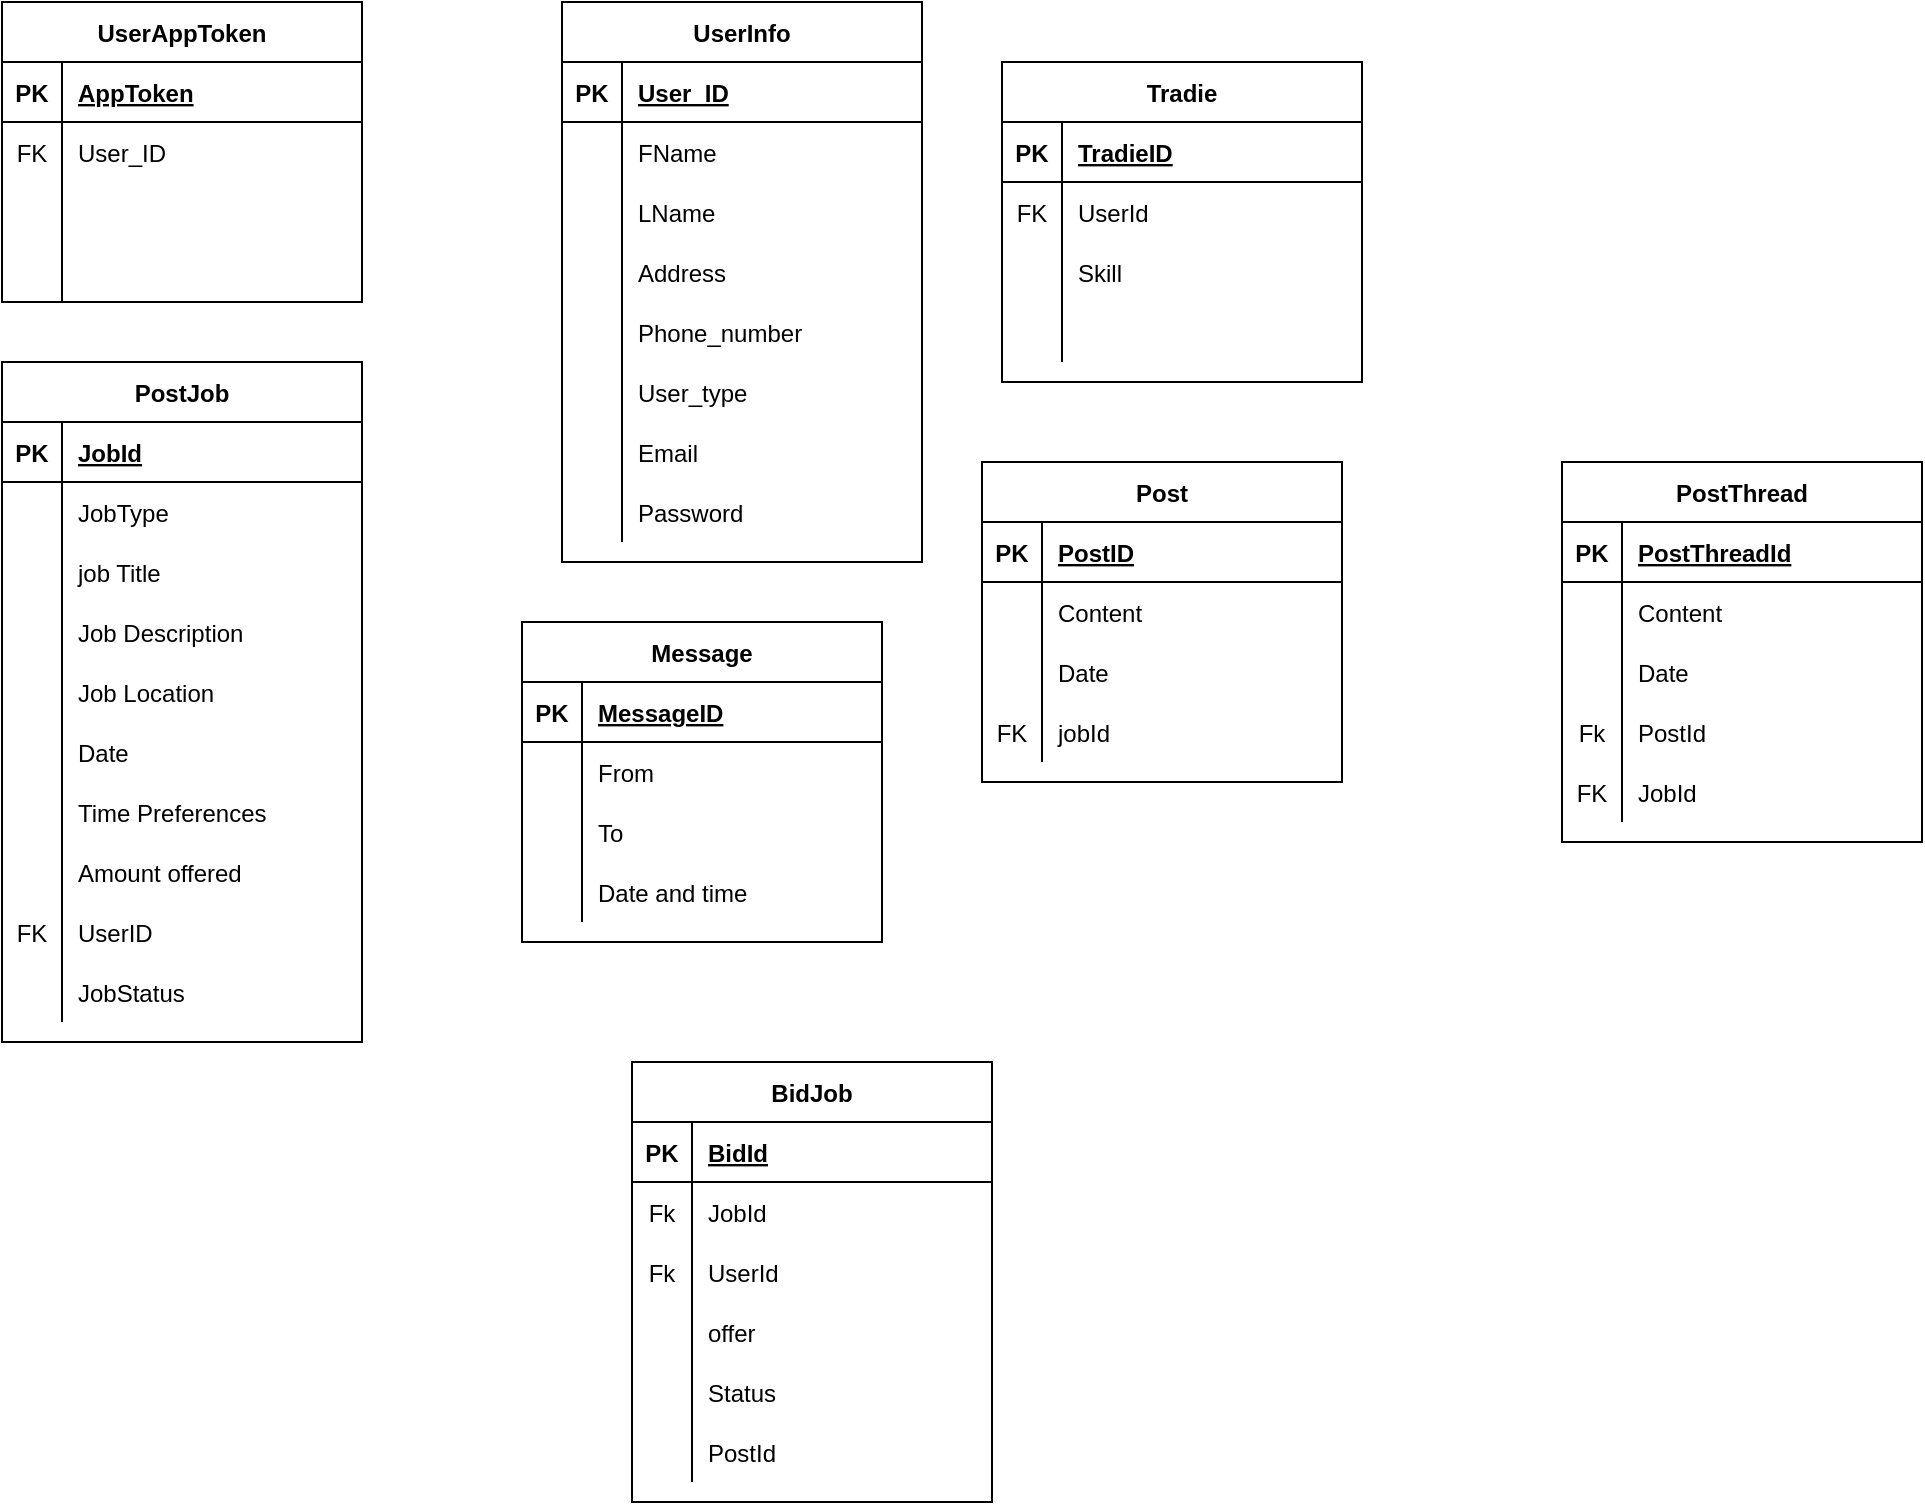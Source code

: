 <mxfile version="13.6.5" type="github">
  <diagram id="_nv6rsg1d00ywhC_lNCa" name="Page-1">
    <mxGraphModel dx="946" dy="565" grid="1" gridSize="10" guides="1" tooltips="1" connect="1" arrows="1" fold="1" page="1" pageScale="1" pageWidth="850" pageHeight="1100" math="0" shadow="0">
      <root>
        <mxCell id="0" />
        <mxCell id="1" parent="0" />
        <mxCell id="Lii5ezeePyXg5_S2HeMb-16" value="UserInfo" style="shape=table;startSize=30;container=1;collapsible=1;childLayout=tableLayout;fixedRows=1;rowLines=0;fontStyle=1;align=center;resizeLast=1;" parent="1" vertex="1">
          <mxGeometry x="300" y="20" width="180" height="280" as="geometry" />
        </mxCell>
        <mxCell id="Lii5ezeePyXg5_S2HeMb-17" value="" style="shape=partialRectangle;collapsible=0;dropTarget=0;pointerEvents=0;fillColor=none;top=0;left=0;bottom=1;right=0;points=[[0,0.5],[1,0.5]];portConstraint=eastwest;" parent="Lii5ezeePyXg5_S2HeMb-16" vertex="1">
          <mxGeometry y="30" width="180" height="30" as="geometry" />
        </mxCell>
        <mxCell id="Lii5ezeePyXg5_S2HeMb-18" value="PK" style="shape=partialRectangle;connectable=0;fillColor=none;top=0;left=0;bottom=0;right=0;fontStyle=1;overflow=hidden;" parent="Lii5ezeePyXg5_S2HeMb-17" vertex="1">
          <mxGeometry width="30" height="30" as="geometry" />
        </mxCell>
        <mxCell id="Lii5ezeePyXg5_S2HeMb-19" value="User_ID" style="shape=partialRectangle;connectable=0;fillColor=none;top=0;left=0;bottom=0;right=0;align=left;spacingLeft=6;fontStyle=5;overflow=hidden;" parent="Lii5ezeePyXg5_S2HeMb-17" vertex="1">
          <mxGeometry x="30" width="150" height="30" as="geometry" />
        </mxCell>
        <mxCell id="Lii5ezeePyXg5_S2HeMb-20" value="" style="shape=partialRectangle;collapsible=0;dropTarget=0;pointerEvents=0;fillColor=none;top=0;left=0;bottom=0;right=0;points=[[0,0.5],[1,0.5]];portConstraint=eastwest;" parent="Lii5ezeePyXg5_S2HeMb-16" vertex="1">
          <mxGeometry y="60" width="180" height="30" as="geometry" />
        </mxCell>
        <mxCell id="Lii5ezeePyXg5_S2HeMb-21" value="" style="shape=partialRectangle;connectable=0;fillColor=none;top=0;left=0;bottom=0;right=0;editable=1;overflow=hidden;" parent="Lii5ezeePyXg5_S2HeMb-20" vertex="1">
          <mxGeometry width="30" height="30" as="geometry" />
        </mxCell>
        <mxCell id="Lii5ezeePyXg5_S2HeMb-22" value="FName" style="shape=partialRectangle;connectable=0;fillColor=none;top=0;left=0;bottom=0;right=0;align=left;spacingLeft=6;overflow=hidden;" parent="Lii5ezeePyXg5_S2HeMb-20" vertex="1">
          <mxGeometry x="30" width="150" height="30" as="geometry" />
        </mxCell>
        <mxCell id="Lii5ezeePyXg5_S2HeMb-23" value="" style="shape=partialRectangle;collapsible=0;dropTarget=0;pointerEvents=0;fillColor=none;top=0;left=0;bottom=0;right=0;points=[[0,0.5],[1,0.5]];portConstraint=eastwest;" parent="Lii5ezeePyXg5_S2HeMb-16" vertex="1">
          <mxGeometry y="90" width="180" height="30" as="geometry" />
        </mxCell>
        <mxCell id="Lii5ezeePyXg5_S2HeMb-24" value="" style="shape=partialRectangle;connectable=0;fillColor=none;top=0;left=0;bottom=0;right=0;editable=1;overflow=hidden;" parent="Lii5ezeePyXg5_S2HeMb-23" vertex="1">
          <mxGeometry width="30" height="30" as="geometry" />
        </mxCell>
        <mxCell id="Lii5ezeePyXg5_S2HeMb-25" value="LName" style="shape=partialRectangle;connectable=0;fillColor=none;top=0;left=0;bottom=0;right=0;align=left;spacingLeft=6;overflow=hidden;" parent="Lii5ezeePyXg5_S2HeMb-23" vertex="1">
          <mxGeometry x="30" width="150" height="30" as="geometry" />
        </mxCell>
        <mxCell id="Lii5ezeePyXg5_S2HeMb-26" value="" style="shape=partialRectangle;collapsible=0;dropTarget=0;pointerEvents=0;fillColor=none;top=0;left=0;bottom=0;right=0;points=[[0,0.5],[1,0.5]];portConstraint=eastwest;" parent="Lii5ezeePyXg5_S2HeMb-16" vertex="1">
          <mxGeometry y="120" width="180" height="30" as="geometry" />
        </mxCell>
        <mxCell id="Lii5ezeePyXg5_S2HeMb-27" value="" style="shape=partialRectangle;connectable=0;fillColor=none;top=0;left=0;bottom=0;right=0;editable=1;overflow=hidden;" parent="Lii5ezeePyXg5_S2HeMb-26" vertex="1">
          <mxGeometry width="30" height="30" as="geometry" />
        </mxCell>
        <mxCell id="Lii5ezeePyXg5_S2HeMb-28" value="Address" style="shape=partialRectangle;connectable=0;fillColor=none;top=0;left=0;bottom=0;right=0;align=left;spacingLeft=6;overflow=hidden;" parent="Lii5ezeePyXg5_S2HeMb-26" vertex="1">
          <mxGeometry x="30" width="150" height="30" as="geometry" />
        </mxCell>
        <mxCell id="Lii5ezeePyXg5_S2HeMb-29" value="" style="shape=partialRectangle;collapsible=0;dropTarget=0;pointerEvents=0;fillColor=none;top=0;left=0;bottom=0;right=0;points=[[0,0.5],[1,0.5]];portConstraint=eastwest;" parent="Lii5ezeePyXg5_S2HeMb-16" vertex="1">
          <mxGeometry y="150" width="180" height="30" as="geometry" />
        </mxCell>
        <mxCell id="Lii5ezeePyXg5_S2HeMb-30" value="" style="shape=partialRectangle;connectable=0;fillColor=none;top=0;left=0;bottom=0;right=0;editable=1;overflow=hidden;" parent="Lii5ezeePyXg5_S2HeMb-29" vertex="1">
          <mxGeometry width="30" height="30" as="geometry" />
        </mxCell>
        <mxCell id="Lii5ezeePyXg5_S2HeMb-31" value="Phone_number" style="shape=partialRectangle;connectable=0;fillColor=none;top=0;left=0;bottom=0;right=0;align=left;spacingLeft=6;overflow=hidden;" parent="Lii5ezeePyXg5_S2HeMb-29" vertex="1">
          <mxGeometry x="30" width="150" height="30" as="geometry" />
        </mxCell>
        <mxCell id="Lii5ezeePyXg5_S2HeMb-32" value="" style="shape=partialRectangle;collapsible=0;dropTarget=0;pointerEvents=0;fillColor=none;top=0;left=0;bottom=0;right=0;points=[[0,0.5],[1,0.5]];portConstraint=eastwest;" parent="Lii5ezeePyXg5_S2HeMb-16" vertex="1">
          <mxGeometry y="180" width="180" height="30" as="geometry" />
        </mxCell>
        <mxCell id="Lii5ezeePyXg5_S2HeMb-33" value="" style="shape=partialRectangle;connectable=0;fillColor=none;top=0;left=0;bottom=0;right=0;editable=1;overflow=hidden;" parent="Lii5ezeePyXg5_S2HeMb-32" vertex="1">
          <mxGeometry width="30" height="30" as="geometry" />
        </mxCell>
        <mxCell id="Lii5ezeePyXg5_S2HeMb-34" value="User_type" style="shape=partialRectangle;connectable=0;fillColor=none;top=0;left=0;bottom=0;right=0;align=left;spacingLeft=6;overflow=hidden;" parent="Lii5ezeePyXg5_S2HeMb-32" vertex="1">
          <mxGeometry x="30" width="150" height="30" as="geometry" />
        </mxCell>
        <mxCell id="Lii5ezeePyXg5_S2HeMb-35" value="" style="shape=partialRectangle;collapsible=0;dropTarget=0;pointerEvents=0;fillColor=none;top=0;left=0;bottom=0;right=0;points=[[0,0.5],[1,0.5]];portConstraint=eastwest;" parent="Lii5ezeePyXg5_S2HeMb-16" vertex="1">
          <mxGeometry y="210" width="180" height="30" as="geometry" />
        </mxCell>
        <mxCell id="Lii5ezeePyXg5_S2HeMb-36" value="" style="shape=partialRectangle;connectable=0;fillColor=none;top=0;left=0;bottom=0;right=0;editable=1;overflow=hidden;" parent="Lii5ezeePyXg5_S2HeMb-35" vertex="1">
          <mxGeometry width="30" height="30" as="geometry" />
        </mxCell>
        <mxCell id="Lii5ezeePyXg5_S2HeMb-37" value="Email" style="shape=partialRectangle;connectable=0;fillColor=none;top=0;left=0;bottom=0;right=0;align=left;spacingLeft=6;overflow=hidden;" parent="Lii5ezeePyXg5_S2HeMb-35" vertex="1">
          <mxGeometry x="30" width="150" height="30" as="geometry" />
        </mxCell>
        <mxCell id="sgDXmyYX1LC0uglDYw24-97" value="" style="shape=partialRectangle;collapsible=0;dropTarget=0;pointerEvents=0;fillColor=none;top=0;left=0;bottom=0;right=0;points=[[0,0.5],[1,0.5]];portConstraint=eastwest;" vertex="1" parent="Lii5ezeePyXg5_S2HeMb-16">
          <mxGeometry y="240" width="180" height="30" as="geometry" />
        </mxCell>
        <mxCell id="sgDXmyYX1LC0uglDYw24-98" value="" style="shape=partialRectangle;connectable=0;fillColor=none;top=0;left=0;bottom=0;right=0;editable=1;overflow=hidden;" vertex="1" parent="sgDXmyYX1LC0uglDYw24-97">
          <mxGeometry width="30" height="30" as="geometry" />
        </mxCell>
        <mxCell id="sgDXmyYX1LC0uglDYw24-99" value="Password" style="shape=partialRectangle;connectable=0;fillColor=none;top=0;left=0;bottom=0;right=0;align=left;spacingLeft=6;overflow=hidden;" vertex="1" parent="sgDXmyYX1LC0uglDYw24-97">
          <mxGeometry x="30" width="150" height="30" as="geometry" />
        </mxCell>
        <mxCell id="sgDXmyYX1LC0uglDYw24-14" value="Message" style="shape=table;startSize=30;container=1;collapsible=1;childLayout=tableLayout;fixedRows=1;rowLines=0;fontStyle=1;align=center;resizeLast=1;" vertex="1" parent="1">
          <mxGeometry x="280" y="330" width="180" height="160" as="geometry" />
        </mxCell>
        <mxCell id="sgDXmyYX1LC0uglDYw24-15" value="" style="shape=partialRectangle;collapsible=0;dropTarget=0;pointerEvents=0;fillColor=none;top=0;left=0;bottom=1;right=0;points=[[0,0.5],[1,0.5]];portConstraint=eastwest;" vertex="1" parent="sgDXmyYX1LC0uglDYw24-14">
          <mxGeometry y="30" width="180" height="30" as="geometry" />
        </mxCell>
        <mxCell id="sgDXmyYX1LC0uglDYw24-16" value="PK" style="shape=partialRectangle;connectable=0;fillColor=none;top=0;left=0;bottom=0;right=0;fontStyle=1;overflow=hidden;" vertex="1" parent="sgDXmyYX1LC0uglDYw24-15">
          <mxGeometry width="30" height="30" as="geometry" />
        </mxCell>
        <mxCell id="sgDXmyYX1LC0uglDYw24-17" value="MessageID" style="shape=partialRectangle;connectable=0;fillColor=none;top=0;left=0;bottom=0;right=0;align=left;spacingLeft=6;fontStyle=5;overflow=hidden;" vertex="1" parent="sgDXmyYX1LC0uglDYw24-15">
          <mxGeometry x="30" width="150" height="30" as="geometry" />
        </mxCell>
        <mxCell id="sgDXmyYX1LC0uglDYw24-18" value="" style="shape=partialRectangle;collapsible=0;dropTarget=0;pointerEvents=0;fillColor=none;top=0;left=0;bottom=0;right=0;points=[[0,0.5],[1,0.5]];portConstraint=eastwest;" vertex="1" parent="sgDXmyYX1LC0uglDYw24-14">
          <mxGeometry y="60" width="180" height="30" as="geometry" />
        </mxCell>
        <mxCell id="sgDXmyYX1LC0uglDYw24-19" value="" style="shape=partialRectangle;connectable=0;fillColor=none;top=0;left=0;bottom=0;right=0;editable=1;overflow=hidden;" vertex="1" parent="sgDXmyYX1LC0uglDYw24-18">
          <mxGeometry width="30" height="30" as="geometry" />
        </mxCell>
        <mxCell id="sgDXmyYX1LC0uglDYw24-20" value="From" style="shape=partialRectangle;connectable=0;fillColor=none;top=0;left=0;bottom=0;right=0;align=left;spacingLeft=6;overflow=hidden;" vertex="1" parent="sgDXmyYX1LC0uglDYw24-18">
          <mxGeometry x="30" width="150" height="30" as="geometry" />
        </mxCell>
        <mxCell id="sgDXmyYX1LC0uglDYw24-21" value="" style="shape=partialRectangle;collapsible=0;dropTarget=0;pointerEvents=0;fillColor=none;top=0;left=0;bottom=0;right=0;points=[[0,0.5],[1,0.5]];portConstraint=eastwest;" vertex="1" parent="sgDXmyYX1LC0uglDYw24-14">
          <mxGeometry y="90" width="180" height="30" as="geometry" />
        </mxCell>
        <mxCell id="sgDXmyYX1LC0uglDYw24-22" value="" style="shape=partialRectangle;connectable=0;fillColor=none;top=0;left=0;bottom=0;right=0;editable=1;overflow=hidden;" vertex="1" parent="sgDXmyYX1LC0uglDYw24-21">
          <mxGeometry width="30" height="30" as="geometry" />
        </mxCell>
        <mxCell id="sgDXmyYX1LC0uglDYw24-23" value="To" style="shape=partialRectangle;connectable=0;fillColor=none;top=0;left=0;bottom=0;right=0;align=left;spacingLeft=6;overflow=hidden;" vertex="1" parent="sgDXmyYX1LC0uglDYw24-21">
          <mxGeometry x="30" width="150" height="30" as="geometry" />
        </mxCell>
        <mxCell id="sgDXmyYX1LC0uglDYw24-24" value="" style="shape=partialRectangle;collapsible=0;dropTarget=0;pointerEvents=0;fillColor=none;top=0;left=0;bottom=0;right=0;points=[[0,0.5],[1,0.5]];portConstraint=eastwest;" vertex="1" parent="sgDXmyYX1LC0uglDYw24-14">
          <mxGeometry y="120" width="180" height="30" as="geometry" />
        </mxCell>
        <mxCell id="sgDXmyYX1LC0uglDYw24-25" value="" style="shape=partialRectangle;connectable=0;fillColor=none;top=0;left=0;bottom=0;right=0;editable=1;overflow=hidden;" vertex="1" parent="sgDXmyYX1LC0uglDYw24-24">
          <mxGeometry width="30" height="30" as="geometry" />
        </mxCell>
        <mxCell id="sgDXmyYX1LC0uglDYw24-26" value="Date and time" style="shape=partialRectangle;connectable=0;fillColor=none;top=0;left=0;bottom=0;right=0;align=left;spacingLeft=6;overflow=hidden;" vertex="1" parent="sgDXmyYX1LC0uglDYw24-24">
          <mxGeometry x="30" width="150" height="30" as="geometry" />
        </mxCell>
        <mxCell id="sgDXmyYX1LC0uglDYw24-84" value="Tradie" style="shape=table;startSize=30;container=1;collapsible=1;childLayout=tableLayout;fixedRows=1;rowLines=0;fontStyle=1;align=center;resizeLast=1;" vertex="1" parent="1">
          <mxGeometry x="520" y="50" width="180" height="160" as="geometry" />
        </mxCell>
        <mxCell id="sgDXmyYX1LC0uglDYw24-85" value="" style="shape=partialRectangle;collapsible=0;dropTarget=0;pointerEvents=0;fillColor=none;top=0;left=0;bottom=1;right=0;points=[[0,0.5],[1,0.5]];portConstraint=eastwest;" vertex="1" parent="sgDXmyYX1LC0uglDYw24-84">
          <mxGeometry y="30" width="180" height="30" as="geometry" />
        </mxCell>
        <mxCell id="sgDXmyYX1LC0uglDYw24-86" value="PK" style="shape=partialRectangle;connectable=0;fillColor=none;top=0;left=0;bottom=0;right=0;fontStyle=1;overflow=hidden;" vertex="1" parent="sgDXmyYX1LC0uglDYw24-85">
          <mxGeometry width="30" height="30" as="geometry" />
        </mxCell>
        <mxCell id="sgDXmyYX1LC0uglDYw24-87" value="TradieID" style="shape=partialRectangle;connectable=0;fillColor=none;top=0;left=0;bottom=0;right=0;align=left;spacingLeft=6;fontStyle=5;overflow=hidden;" vertex="1" parent="sgDXmyYX1LC0uglDYw24-85">
          <mxGeometry x="30" width="150" height="30" as="geometry" />
        </mxCell>
        <mxCell id="sgDXmyYX1LC0uglDYw24-88" value="" style="shape=partialRectangle;collapsible=0;dropTarget=0;pointerEvents=0;fillColor=none;top=0;left=0;bottom=0;right=0;points=[[0,0.5],[1,0.5]];portConstraint=eastwest;" vertex="1" parent="sgDXmyYX1LC0uglDYw24-84">
          <mxGeometry y="60" width="180" height="30" as="geometry" />
        </mxCell>
        <mxCell id="sgDXmyYX1LC0uglDYw24-89" value="FK" style="shape=partialRectangle;connectable=0;fillColor=none;top=0;left=0;bottom=0;right=0;editable=1;overflow=hidden;" vertex="1" parent="sgDXmyYX1LC0uglDYw24-88">
          <mxGeometry width="30" height="30" as="geometry" />
        </mxCell>
        <mxCell id="sgDXmyYX1LC0uglDYw24-90" value="UserId" style="shape=partialRectangle;connectable=0;fillColor=none;top=0;left=0;bottom=0;right=0;align=left;spacingLeft=6;overflow=hidden;" vertex="1" parent="sgDXmyYX1LC0uglDYw24-88">
          <mxGeometry x="30" width="150" height="30" as="geometry" />
        </mxCell>
        <mxCell id="sgDXmyYX1LC0uglDYw24-91" value="" style="shape=partialRectangle;collapsible=0;dropTarget=0;pointerEvents=0;fillColor=none;top=0;left=0;bottom=0;right=0;points=[[0,0.5],[1,0.5]];portConstraint=eastwest;" vertex="1" parent="sgDXmyYX1LC0uglDYw24-84">
          <mxGeometry y="90" width="180" height="30" as="geometry" />
        </mxCell>
        <mxCell id="sgDXmyYX1LC0uglDYw24-92" value="" style="shape=partialRectangle;connectable=0;fillColor=none;top=0;left=0;bottom=0;right=0;editable=1;overflow=hidden;" vertex="1" parent="sgDXmyYX1LC0uglDYw24-91">
          <mxGeometry width="30" height="30" as="geometry" />
        </mxCell>
        <mxCell id="sgDXmyYX1LC0uglDYw24-93" value="Skill" style="shape=partialRectangle;connectable=0;fillColor=none;top=0;left=0;bottom=0;right=0;align=left;spacingLeft=6;overflow=hidden;" vertex="1" parent="sgDXmyYX1LC0uglDYw24-91">
          <mxGeometry x="30" width="150" height="30" as="geometry" />
        </mxCell>
        <mxCell id="sgDXmyYX1LC0uglDYw24-94" value="" style="shape=partialRectangle;collapsible=0;dropTarget=0;pointerEvents=0;fillColor=none;top=0;left=0;bottom=0;right=0;points=[[0,0.5],[1,0.5]];portConstraint=eastwest;" vertex="1" parent="sgDXmyYX1LC0uglDYw24-84">
          <mxGeometry y="120" width="180" height="30" as="geometry" />
        </mxCell>
        <mxCell id="sgDXmyYX1LC0uglDYw24-95" value="" style="shape=partialRectangle;connectable=0;fillColor=none;top=0;left=0;bottom=0;right=0;editable=1;overflow=hidden;" vertex="1" parent="sgDXmyYX1LC0uglDYw24-94">
          <mxGeometry width="30" height="30" as="geometry" />
        </mxCell>
        <mxCell id="sgDXmyYX1LC0uglDYw24-96" value="" style="shape=partialRectangle;connectable=0;fillColor=none;top=0;left=0;bottom=0;right=0;align=left;spacingLeft=6;overflow=hidden;" vertex="1" parent="sgDXmyYX1LC0uglDYw24-94">
          <mxGeometry x="30" width="150" height="30" as="geometry" />
        </mxCell>
        <mxCell id="sgDXmyYX1LC0uglDYw24-52" value="Post" style="shape=table;startSize=30;container=1;collapsible=1;childLayout=tableLayout;fixedRows=1;rowLines=0;fontStyle=1;align=center;resizeLast=1;" vertex="1" parent="1">
          <mxGeometry x="510" y="250" width="180" height="160" as="geometry" />
        </mxCell>
        <mxCell id="sgDXmyYX1LC0uglDYw24-53" value="" style="shape=partialRectangle;collapsible=0;dropTarget=0;pointerEvents=0;fillColor=none;top=0;left=0;bottom=1;right=0;points=[[0,0.5],[1,0.5]];portConstraint=eastwest;" vertex="1" parent="sgDXmyYX1LC0uglDYw24-52">
          <mxGeometry y="30" width="180" height="30" as="geometry" />
        </mxCell>
        <mxCell id="sgDXmyYX1LC0uglDYw24-54" value="PK" style="shape=partialRectangle;connectable=0;fillColor=none;top=0;left=0;bottom=0;right=0;fontStyle=1;overflow=hidden;" vertex="1" parent="sgDXmyYX1LC0uglDYw24-53">
          <mxGeometry width="30" height="30" as="geometry" />
        </mxCell>
        <mxCell id="sgDXmyYX1LC0uglDYw24-55" value="PostID" style="shape=partialRectangle;connectable=0;fillColor=none;top=0;left=0;bottom=0;right=0;align=left;spacingLeft=6;fontStyle=5;overflow=hidden;" vertex="1" parent="sgDXmyYX1LC0uglDYw24-53">
          <mxGeometry x="30" width="150" height="30" as="geometry" />
        </mxCell>
        <mxCell id="sgDXmyYX1LC0uglDYw24-56" value="" style="shape=partialRectangle;collapsible=0;dropTarget=0;pointerEvents=0;fillColor=none;top=0;left=0;bottom=0;right=0;points=[[0,0.5],[1,0.5]];portConstraint=eastwest;" vertex="1" parent="sgDXmyYX1LC0uglDYw24-52">
          <mxGeometry y="60" width="180" height="30" as="geometry" />
        </mxCell>
        <mxCell id="sgDXmyYX1LC0uglDYw24-57" value="" style="shape=partialRectangle;connectable=0;fillColor=none;top=0;left=0;bottom=0;right=0;editable=1;overflow=hidden;" vertex="1" parent="sgDXmyYX1LC0uglDYw24-56">
          <mxGeometry width="30" height="30" as="geometry" />
        </mxCell>
        <mxCell id="sgDXmyYX1LC0uglDYw24-58" value="Content" style="shape=partialRectangle;connectable=0;fillColor=none;top=0;left=0;bottom=0;right=0;align=left;spacingLeft=6;overflow=hidden;" vertex="1" parent="sgDXmyYX1LC0uglDYw24-56">
          <mxGeometry x="30" width="150" height="30" as="geometry" />
        </mxCell>
        <mxCell id="sgDXmyYX1LC0uglDYw24-59" value="" style="shape=partialRectangle;collapsible=0;dropTarget=0;pointerEvents=0;fillColor=none;top=0;left=0;bottom=0;right=0;points=[[0,0.5],[1,0.5]];portConstraint=eastwest;" vertex="1" parent="sgDXmyYX1LC0uglDYw24-52">
          <mxGeometry y="90" width="180" height="30" as="geometry" />
        </mxCell>
        <mxCell id="sgDXmyYX1LC0uglDYw24-60" value="" style="shape=partialRectangle;connectable=0;fillColor=none;top=0;left=0;bottom=0;right=0;editable=1;overflow=hidden;" vertex="1" parent="sgDXmyYX1LC0uglDYw24-59">
          <mxGeometry width="30" height="30" as="geometry" />
        </mxCell>
        <mxCell id="sgDXmyYX1LC0uglDYw24-61" value="Date" style="shape=partialRectangle;connectable=0;fillColor=none;top=0;left=0;bottom=0;right=0;align=left;spacingLeft=6;overflow=hidden;" vertex="1" parent="sgDXmyYX1LC0uglDYw24-59">
          <mxGeometry x="30" width="150" height="30" as="geometry" />
        </mxCell>
        <mxCell id="sgDXmyYX1LC0uglDYw24-62" value="" style="shape=partialRectangle;collapsible=0;dropTarget=0;pointerEvents=0;fillColor=none;top=0;left=0;bottom=0;right=0;points=[[0,0.5],[1,0.5]];portConstraint=eastwest;" vertex="1" parent="sgDXmyYX1LC0uglDYw24-52">
          <mxGeometry y="120" width="180" height="30" as="geometry" />
        </mxCell>
        <mxCell id="sgDXmyYX1LC0uglDYw24-63" value="FK" style="shape=partialRectangle;connectable=0;fillColor=none;top=0;left=0;bottom=0;right=0;editable=1;overflow=hidden;" vertex="1" parent="sgDXmyYX1LC0uglDYw24-62">
          <mxGeometry width="30" height="30" as="geometry" />
        </mxCell>
        <mxCell id="sgDXmyYX1LC0uglDYw24-64" value="jobId" style="shape=partialRectangle;connectable=0;fillColor=none;top=0;left=0;bottom=0;right=0;align=left;spacingLeft=6;overflow=hidden;" vertex="1" parent="sgDXmyYX1LC0uglDYw24-62">
          <mxGeometry x="30" width="150" height="30" as="geometry" />
        </mxCell>
        <mxCell id="Lii5ezeePyXg5_S2HeMb-3" value="UserAppToken" style="shape=table;startSize=30;container=1;collapsible=1;childLayout=tableLayout;fixedRows=1;rowLines=0;fontStyle=1;align=center;resizeLast=1;" parent="1" vertex="1">
          <mxGeometry x="20" y="20" width="180" height="150" as="geometry" />
        </mxCell>
        <mxCell id="Lii5ezeePyXg5_S2HeMb-4" value="" style="shape=partialRectangle;collapsible=0;dropTarget=0;pointerEvents=0;fillColor=none;top=0;left=0;bottom=1;right=0;points=[[0,0.5],[1,0.5]];portConstraint=eastwest;" parent="Lii5ezeePyXg5_S2HeMb-3" vertex="1">
          <mxGeometry y="30" width="180" height="30" as="geometry" />
        </mxCell>
        <mxCell id="Lii5ezeePyXg5_S2HeMb-5" value="PK" style="shape=partialRectangle;connectable=0;fillColor=none;top=0;left=0;bottom=0;right=0;fontStyle=1;overflow=hidden;" parent="Lii5ezeePyXg5_S2HeMb-4" vertex="1">
          <mxGeometry width="30" height="30" as="geometry" />
        </mxCell>
        <mxCell id="Lii5ezeePyXg5_S2HeMb-6" value="AppToken" style="shape=partialRectangle;connectable=0;fillColor=none;top=0;left=0;bottom=0;right=0;align=left;spacingLeft=6;fontStyle=5;overflow=hidden;" parent="Lii5ezeePyXg5_S2HeMb-4" vertex="1">
          <mxGeometry x="30" width="150" height="30" as="geometry" />
        </mxCell>
        <mxCell id="Lii5ezeePyXg5_S2HeMb-7" value="" style="shape=partialRectangle;collapsible=0;dropTarget=0;pointerEvents=0;fillColor=none;top=0;left=0;bottom=0;right=0;points=[[0,0.5],[1,0.5]];portConstraint=eastwest;" parent="Lii5ezeePyXg5_S2HeMb-3" vertex="1">
          <mxGeometry y="60" width="180" height="30" as="geometry" />
        </mxCell>
        <mxCell id="Lii5ezeePyXg5_S2HeMb-8" value="FK" style="shape=partialRectangle;connectable=0;fillColor=none;top=0;left=0;bottom=0;right=0;editable=1;overflow=hidden;" parent="Lii5ezeePyXg5_S2HeMb-7" vertex="1">
          <mxGeometry width="30" height="30" as="geometry" />
        </mxCell>
        <mxCell id="Lii5ezeePyXg5_S2HeMb-9" value="User_ID" style="shape=partialRectangle;connectable=0;fillColor=none;top=0;left=0;bottom=0;right=0;align=left;spacingLeft=6;overflow=hidden;" parent="Lii5ezeePyXg5_S2HeMb-7" vertex="1">
          <mxGeometry x="30" width="150" height="30" as="geometry" />
        </mxCell>
        <mxCell id="Lii5ezeePyXg5_S2HeMb-10" value="" style="shape=partialRectangle;collapsible=0;dropTarget=0;pointerEvents=0;fillColor=none;top=0;left=0;bottom=0;right=0;points=[[0,0.5],[1,0.5]];portConstraint=eastwest;" parent="Lii5ezeePyXg5_S2HeMb-3" vertex="1">
          <mxGeometry y="90" width="180" height="30" as="geometry" />
        </mxCell>
        <mxCell id="Lii5ezeePyXg5_S2HeMb-11" value="" style="shape=partialRectangle;connectable=0;fillColor=none;top=0;left=0;bottom=0;right=0;editable=1;overflow=hidden;" parent="Lii5ezeePyXg5_S2HeMb-10" vertex="1">
          <mxGeometry width="30" height="30" as="geometry" />
        </mxCell>
        <mxCell id="Lii5ezeePyXg5_S2HeMb-12" value="" style="shape=partialRectangle;connectable=0;fillColor=none;top=0;left=0;bottom=0;right=0;align=left;spacingLeft=6;overflow=hidden;" parent="Lii5ezeePyXg5_S2HeMb-10" vertex="1">
          <mxGeometry x="30" width="150" height="30" as="geometry" />
        </mxCell>
        <mxCell id="Lii5ezeePyXg5_S2HeMb-13" value="" style="shape=partialRectangle;collapsible=0;dropTarget=0;pointerEvents=0;fillColor=none;top=0;left=0;bottom=0;right=0;points=[[0,0.5],[1,0.5]];portConstraint=eastwest;" parent="Lii5ezeePyXg5_S2HeMb-3" vertex="1">
          <mxGeometry y="120" width="180" height="30" as="geometry" />
        </mxCell>
        <mxCell id="Lii5ezeePyXg5_S2HeMb-14" value="" style="shape=partialRectangle;connectable=0;fillColor=none;top=0;left=0;bottom=0;right=0;editable=1;overflow=hidden;" parent="Lii5ezeePyXg5_S2HeMb-13" vertex="1">
          <mxGeometry width="30" height="30" as="geometry" />
        </mxCell>
        <mxCell id="Lii5ezeePyXg5_S2HeMb-15" value="" style="shape=partialRectangle;connectable=0;fillColor=none;top=0;left=0;bottom=0;right=0;align=left;spacingLeft=6;overflow=hidden;" parent="Lii5ezeePyXg5_S2HeMb-13" vertex="1">
          <mxGeometry x="30" width="150" height="30" as="geometry" />
        </mxCell>
        <mxCell id="sgDXmyYX1LC0uglDYw24-27" value="PostJob" style="shape=table;startSize=30;container=1;collapsible=1;childLayout=tableLayout;fixedRows=1;rowLines=0;fontStyle=1;align=center;resizeLast=1;" vertex="1" parent="1">
          <mxGeometry x="20" y="200" width="180" height="340" as="geometry" />
        </mxCell>
        <mxCell id="sgDXmyYX1LC0uglDYw24-28" value="" style="shape=partialRectangle;collapsible=0;dropTarget=0;pointerEvents=0;fillColor=none;top=0;left=0;bottom=1;right=0;points=[[0,0.5],[1,0.5]];portConstraint=eastwest;" vertex="1" parent="sgDXmyYX1LC0uglDYw24-27">
          <mxGeometry y="30" width="180" height="30" as="geometry" />
        </mxCell>
        <mxCell id="sgDXmyYX1LC0uglDYw24-29" value="PK" style="shape=partialRectangle;connectable=0;fillColor=none;top=0;left=0;bottom=0;right=0;fontStyle=1;overflow=hidden;" vertex="1" parent="sgDXmyYX1LC0uglDYw24-28">
          <mxGeometry width="30" height="30" as="geometry" />
        </mxCell>
        <mxCell id="sgDXmyYX1LC0uglDYw24-30" value="JobId" style="shape=partialRectangle;connectable=0;fillColor=none;top=0;left=0;bottom=0;right=0;align=left;spacingLeft=6;fontStyle=5;overflow=hidden;" vertex="1" parent="sgDXmyYX1LC0uglDYw24-28">
          <mxGeometry x="30" width="150" height="30" as="geometry" />
        </mxCell>
        <mxCell id="sgDXmyYX1LC0uglDYw24-31" value="" style="shape=partialRectangle;collapsible=0;dropTarget=0;pointerEvents=0;fillColor=none;top=0;left=0;bottom=0;right=0;points=[[0,0.5],[1,0.5]];portConstraint=eastwest;" vertex="1" parent="sgDXmyYX1LC0uglDYw24-27">
          <mxGeometry y="60" width="180" height="30" as="geometry" />
        </mxCell>
        <mxCell id="sgDXmyYX1LC0uglDYw24-32" value="" style="shape=partialRectangle;connectable=0;fillColor=none;top=0;left=0;bottom=0;right=0;editable=1;overflow=hidden;" vertex="1" parent="sgDXmyYX1LC0uglDYw24-31">
          <mxGeometry width="30" height="30" as="geometry" />
        </mxCell>
        <mxCell id="sgDXmyYX1LC0uglDYw24-33" value="JobType" style="shape=partialRectangle;connectable=0;fillColor=none;top=0;left=0;bottom=0;right=0;align=left;spacingLeft=6;overflow=hidden;" vertex="1" parent="sgDXmyYX1LC0uglDYw24-31">
          <mxGeometry x="30" width="150" height="30" as="geometry" />
        </mxCell>
        <mxCell id="sgDXmyYX1LC0uglDYw24-34" value="" style="shape=partialRectangle;collapsible=0;dropTarget=0;pointerEvents=0;fillColor=none;top=0;left=0;bottom=0;right=0;points=[[0,0.5],[1,0.5]];portConstraint=eastwest;" vertex="1" parent="sgDXmyYX1LC0uglDYw24-27">
          <mxGeometry y="90" width="180" height="30" as="geometry" />
        </mxCell>
        <mxCell id="sgDXmyYX1LC0uglDYw24-35" value="" style="shape=partialRectangle;connectable=0;fillColor=none;top=0;left=0;bottom=0;right=0;editable=1;overflow=hidden;" vertex="1" parent="sgDXmyYX1LC0uglDYw24-34">
          <mxGeometry width="30" height="30" as="geometry" />
        </mxCell>
        <mxCell id="sgDXmyYX1LC0uglDYw24-36" value="job Title" style="shape=partialRectangle;connectable=0;fillColor=none;top=0;left=0;bottom=0;right=0;align=left;spacingLeft=6;overflow=hidden;" vertex="1" parent="sgDXmyYX1LC0uglDYw24-34">
          <mxGeometry x="30" width="150" height="30" as="geometry" />
        </mxCell>
        <mxCell id="sgDXmyYX1LC0uglDYw24-37" value="" style="shape=partialRectangle;collapsible=0;dropTarget=0;pointerEvents=0;fillColor=none;top=0;left=0;bottom=0;right=0;points=[[0,0.5],[1,0.5]];portConstraint=eastwest;" vertex="1" parent="sgDXmyYX1LC0uglDYw24-27">
          <mxGeometry y="120" width="180" height="30" as="geometry" />
        </mxCell>
        <mxCell id="sgDXmyYX1LC0uglDYw24-38" value="" style="shape=partialRectangle;connectable=0;fillColor=none;top=0;left=0;bottom=0;right=0;editable=1;overflow=hidden;" vertex="1" parent="sgDXmyYX1LC0uglDYw24-37">
          <mxGeometry width="30" height="30" as="geometry" />
        </mxCell>
        <mxCell id="sgDXmyYX1LC0uglDYw24-39" value="Job Description" style="shape=partialRectangle;connectable=0;fillColor=none;top=0;left=0;bottom=0;right=0;align=left;spacingLeft=6;overflow=hidden;" vertex="1" parent="sgDXmyYX1LC0uglDYw24-37">
          <mxGeometry x="30" width="150" height="30" as="geometry" />
        </mxCell>
        <mxCell id="sgDXmyYX1LC0uglDYw24-40" value="" style="shape=partialRectangle;collapsible=0;dropTarget=0;pointerEvents=0;fillColor=none;top=0;left=0;bottom=0;right=0;points=[[0,0.5],[1,0.5]];portConstraint=eastwest;" vertex="1" parent="sgDXmyYX1LC0uglDYw24-27">
          <mxGeometry y="150" width="180" height="30" as="geometry" />
        </mxCell>
        <mxCell id="sgDXmyYX1LC0uglDYw24-41" value="" style="shape=partialRectangle;connectable=0;fillColor=none;top=0;left=0;bottom=0;right=0;editable=1;overflow=hidden;" vertex="1" parent="sgDXmyYX1LC0uglDYw24-40">
          <mxGeometry width="30" height="30" as="geometry" />
        </mxCell>
        <mxCell id="sgDXmyYX1LC0uglDYw24-42" value="Job Location" style="shape=partialRectangle;connectable=0;fillColor=none;top=0;left=0;bottom=0;right=0;align=left;spacingLeft=6;overflow=hidden;" vertex="1" parent="sgDXmyYX1LC0uglDYw24-40">
          <mxGeometry x="30" width="150" height="30" as="geometry" />
        </mxCell>
        <mxCell id="sgDXmyYX1LC0uglDYw24-43" value="" style="shape=partialRectangle;collapsible=0;dropTarget=0;pointerEvents=0;fillColor=none;top=0;left=0;bottom=0;right=0;points=[[0,0.5],[1,0.5]];portConstraint=eastwest;" vertex="1" parent="sgDXmyYX1LC0uglDYw24-27">
          <mxGeometry y="180" width="180" height="30" as="geometry" />
        </mxCell>
        <mxCell id="sgDXmyYX1LC0uglDYw24-44" value="" style="shape=partialRectangle;connectable=0;fillColor=none;top=0;left=0;bottom=0;right=0;editable=1;overflow=hidden;" vertex="1" parent="sgDXmyYX1LC0uglDYw24-43">
          <mxGeometry width="30" height="30" as="geometry" />
        </mxCell>
        <mxCell id="sgDXmyYX1LC0uglDYw24-45" value="Date" style="shape=partialRectangle;connectable=0;fillColor=none;top=0;left=0;bottom=0;right=0;align=left;spacingLeft=6;overflow=hidden;" vertex="1" parent="sgDXmyYX1LC0uglDYw24-43">
          <mxGeometry x="30" width="150" height="30" as="geometry" />
        </mxCell>
        <mxCell id="sgDXmyYX1LC0uglDYw24-46" value="" style="shape=partialRectangle;collapsible=0;dropTarget=0;pointerEvents=0;fillColor=none;top=0;left=0;bottom=0;right=0;points=[[0,0.5],[1,0.5]];portConstraint=eastwest;" vertex="1" parent="sgDXmyYX1LC0uglDYw24-27">
          <mxGeometry y="210" width="180" height="30" as="geometry" />
        </mxCell>
        <mxCell id="sgDXmyYX1LC0uglDYw24-47" value="" style="shape=partialRectangle;connectable=0;fillColor=none;top=0;left=0;bottom=0;right=0;editable=1;overflow=hidden;" vertex="1" parent="sgDXmyYX1LC0uglDYw24-46">
          <mxGeometry width="30" height="30" as="geometry" />
        </mxCell>
        <mxCell id="sgDXmyYX1LC0uglDYw24-48" value="Time Preferences" style="shape=partialRectangle;connectable=0;fillColor=none;top=0;left=0;bottom=0;right=0;align=left;spacingLeft=6;overflow=hidden;" vertex="1" parent="sgDXmyYX1LC0uglDYw24-46">
          <mxGeometry x="30" width="150" height="30" as="geometry" />
        </mxCell>
        <mxCell id="sgDXmyYX1LC0uglDYw24-49" value="" style="shape=partialRectangle;collapsible=0;dropTarget=0;pointerEvents=0;fillColor=none;top=0;left=0;bottom=0;right=0;points=[[0,0.5],[1,0.5]];portConstraint=eastwest;" vertex="1" parent="sgDXmyYX1LC0uglDYw24-27">
          <mxGeometry y="240" width="180" height="30" as="geometry" />
        </mxCell>
        <mxCell id="sgDXmyYX1LC0uglDYw24-50" value="" style="shape=partialRectangle;connectable=0;fillColor=none;top=0;left=0;bottom=0;right=0;editable=1;overflow=hidden;" vertex="1" parent="sgDXmyYX1LC0uglDYw24-49">
          <mxGeometry width="30" height="30" as="geometry" />
        </mxCell>
        <mxCell id="sgDXmyYX1LC0uglDYw24-51" value="Amount offered" style="shape=partialRectangle;connectable=0;fillColor=none;top=0;left=0;bottom=0;right=0;align=left;spacingLeft=6;overflow=hidden;" vertex="1" parent="sgDXmyYX1LC0uglDYw24-49">
          <mxGeometry x="30" width="150" height="30" as="geometry" />
        </mxCell>
        <mxCell id="sgDXmyYX1LC0uglDYw24-81" value="" style="shape=partialRectangle;collapsible=0;dropTarget=0;pointerEvents=0;fillColor=none;top=0;left=0;bottom=0;right=0;points=[[0,0.5],[1,0.5]];portConstraint=eastwest;" vertex="1" parent="sgDXmyYX1LC0uglDYw24-27">
          <mxGeometry y="270" width="180" height="30" as="geometry" />
        </mxCell>
        <mxCell id="sgDXmyYX1LC0uglDYw24-82" value="FK" style="shape=partialRectangle;connectable=0;fillColor=none;top=0;left=0;bottom=0;right=0;editable=1;overflow=hidden;" vertex="1" parent="sgDXmyYX1LC0uglDYw24-81">
          <mxGeometry width="30" height="30" as="geometry" />
        </mxCell>
        <mxCell id="sgDXmyYX1LC0uglDYw24-83" value="UserID" style="shape=partialRectangle;connectable=0;fillColor=none;top=0;left=0;bottom=0;right=0;align=left;spacingLeft=6;overflow=hidden;" vertex="1" parent="sgDXmyYX1LC0uglDYw24-81">
          <mxGeometry x="30" width="150" height="30" as="geometry" />
        </mxCell>
        <mxCell id="sgDXmyYX1LC0uglDYw24-100" value="" style="shape=partialRectangle;collapsible=0;dropTarget=0;pointerEvents=0;fillColor=none;top=0;left=0;bottom=0;right=0;points=[[0,0.5],[1,0.5]];portConstraint=eastwest;" vertex="1" parent="sgDXmyYX1LC0uglDYw24-27">
          <mxGeometry y="300" width="180" height="30" as="geometry" />
        </mxCell>
        <mxCell id="sgDXmyYX1LC0uglDYw24-101" value="" style="shape=partialRectangle;connectable=0;fillColor=none;top=0;left=0;bottom=0;right=0;editable=1;overflow=hidden;" vertex="1" parent="sgDXmyYX1LC0uglDYw24-100">
          <mxGeometry width="30" height="30" as="geometry" />
        </mxCell>
        <mxCell id="sgDXmyYX1LC0uglDYw24-102" value="JobStatus" style="shape=partialRectangle;connectable=0;fillColor=none;top=0;left=0;bottom=0;right=0;align=left;spacingLeft=6;overflow=hidden;" vertex="1" parent="sgDXmyYX1LC0uglDYw24-100">
          <mxGeometry x="30" width="150" height="30" as="geometry" />
        </mxCell>
        <mxCell id="sgDXmyYX1LC0uglDYw24-65" value="PostThread" style="shape=table;startSize=30;container=1;collapsible=1;childLayout=tableLayout;fixedRows=1;rowLines=0;fontStyle=1;align=center;resizeLast=1;" vertex="1" parent="1">
          <mxGeometry x="800" y="250" width="180" height="190" as="geometry" />
        </mxCell>
        <mxCell id="sgDXmyYX1LC0uglDYw24-66" value="" style="shape=partialRectangle;collapsible=0;dropTarget=0;pointerEvents=0;fillColor=none;top=0;left=0;bottom=1;right=0;points=[[0,0.5],[1,0.5]];portConstraint=eastwest;" vertex="1" parent="sgDXmyYX1LC0uglDYw24-65">
          <mxGeometry y="30" width="180" height="30" as="geometry" />
        </mxCell>
        <mxCell id="sgDXmyYX1LC0uglDYw24-67" value="PK" style="shape=partialRectangle;connectable=0;fillColor=none;top=0;left=0;bottom=0;right=0;fontStyle=1;overflow=hidden;" vertex="1" parent="sgDXmyYX1LC0uglDYw24-66">
          <mxGeometry width="30" height="30" as="geometry" />
        </mxCell>
        <mxCell id="sgDXmyYX1LC0uglDYw24-68" value="PostThreadId" style="shape=partialRectangle;connectable=0;fillColor=none;top=0;left=0;bottom=0;right=0;align=left;spacingLeft=6;fontStyle=5;overflow=hidden;" vertex="1" parent="sgDXmyYX1LC0uglDYw24-66">
          <mxGeometry x="30" width="150" height="30" as="geometry" />
        </mxCell>
        <mxCell id="sgDXmyYX1LC0uglDYw24-69" value="" style="shape=partialRectangle;collapsible=0;dropTarget=0;pointerEvents=0;fillColor=none;top=0;left=0;bottom=0;right=0;points=[[0,0.5],[1,0.5]];portConstraint=eastwest;" vertex="1" parent="sgDXmyYX1LC0uglDYw24-65">
          <mxGeometry y="60" width="180" height="30" as="geometry" />
        </mxCell>
        <mxCell id="sgDXmyYX1LC0uglDYw24-70" value="" style="shape=partialRectangle;connectable=0;fillColor=none;top=0;left=0;bottom=0;right=0;editable=1;overflow=hidden;" vertex="1" parent="sgDXmyYX1LC0uglDYw24-69">
          <mxGeometry width="30" height="30" as="geometry" />
        </mxCell>
        <mxCell id="sgDXmyYX1LC0uglDYw24-71" value="Content" style="shape=partialRectangle;connectable=0;fillColor=none;top=0;left=0;bottom=0;right=0;align=left;spacingLeft=6;overflow=hidden;" vertex="1" parent="sgDXmyYX1LC0uglDYw24-69">
          <mxGeometry x="30" width="150" height="30" as="geometry" />
        </mxCell>
        <mxCell id="sgDXmyYX1LC0uglDYw24-72" value="" style="shape=partialRectangle;collapsible=0;dropTarget=0;pointerEvents=0;fillColor=none;top=0;left=0;bottom=0;right=0;points=[[0,0.5],[1,0.5]];portConstraint=eastwest;" vertex="1" parent="sgDXmyYX1LC0uglDYw24-65">
          <mxGeometry y="90" width="180" height="30" as="geometry" />
        </mxCell>
        <mxCell id="sgDXmyYX1LC0uglDYw24-73" value="" style="shape=partialRectangle;connectable=0;fillColor=none;top=0;left=0;bottom=0;right=0;editable=1;overflow=hidden;" vertex="1" parent="sgDXmyYX1LC0uglDYw24-72">
          <mxGeometry width="30" height="30" as="geometry" />
        </mxCell>
        <mxCell id="sgDXmyYX1LC0uglDYw24-74" value="Date" style="shape=partialRectangle;connectable=0;fillColor=none;top=0;left=0;bottom=0;right=0;align=left;spacingLeft=6;overflow=hidden;" vertex="1" parent="sgDXmyYX1LC0uglDYw24-72">
          <mxGeometry x="30" width="150" height="30" as="geometry" />
        </mxCell>
        <mxCell id="sgDXmyYX1LC0uglDYw24-75" value="" style="shape=partialRectangle;collapsible=0;dropTarget=0;pointerEvents=0;fillColor=none;top=0;left=0;bottom=0;right=0;points=[[0,0.5],[1,0.5]];portConstraint=eastwest;" vertex="1" parent="sgDXmyYX1LC0uglDYw24-65">
          <mxGeometry y="120" width="180" height="30" as="geometry" />
        </mxCell>
        <mxCell id="sgDXmyYX1LC0uglDYw24-76" value="Fk" style="shape=partialRectangle;connectable=0;fillColor=none;top=0;left=0;bottom=0;right=0;editable=1;overflow=hidden;" vertex="1" parent="sgDXmyYX1LC0uglDYw24-75">
          <mxGeometry width="30" height="30" as="geometry" />
        </mxCell>
        <mxCell id="sgDXmyYX1LC0uglDYw24-77" value="PostId" style="shape=partialRectangle;connectable=0;fillColor=none;top=0;left=0;bottom=0;right=0;align=left;spacingLeft=6;overflow=hidden;" vertex="1" parent="sgDXmyYX1LC0uglDYw24-75">
          <mxGeometry x="30" width="150" height="30" as="geometry" />
        </mxCell>
        <mxCell id="sgDXmyYX1LC0uglDYw24-78" value="" style="shape=partialRectangle;collapsible=0;dropTarget=0;pointerEvents=0;fillColor=none;top=0;left=0;bottom=0;right=0;points=[[0,0.5],[1,0.5]];portConstraint=eastwest;" vertex="1" parent="sgDXmyYX1LC0uglDYw24-65">
          <mxGeometry y="150" width="180" height="30" as="geometry" />
        </mxCell>
        <mxCell id="sgDXmyYX1LC0uglDYw24-79" value="FK" style="shape=partialRectangle;connectable=0;fillColor=none;top=0;left=0;bottom=0;right=0;editable=1;overflow=hidden;" vertex="1" parent="sgDXmyYX1LC0uglDYw24-78">
          <mxGeometry width="30" height="30" as="geometry" />
        </mxCell>
        <mxCell id="sgDXmyYX1LC0uglDYw24-80" value="JobId" style="shape=partialRectangle;connectable=0;fillColor=none;top=0;left=0;bottom=0;right=0;align=left;spacingLeft=6;overflow=hidden;" vertex="1" parent="sgDXmyYX1LC0uglDYw24-78">
          <mxGeometry x="30" width="150" height="30" as="geometry" />
        </mxCell>
        <mxCell id="sgDXmyYX1LC0uglDYw24-103" value="BidJob" style="shape=table;startSize=30;container=1;collapsible=1;childLayout=tableLayout;fixedRows=1;rowLines=0;fontStyle=1;align=center;resizeLast=1;" vertex="1" parent="1">
          <mxGeometry x="335" y="550" width="180" height="220" as="geometry" />
        </mxCell>
        <mxCell id="sgDXmyYX1LC0uglDYw24-104" value="" style="shape=partialRectangle;collapsible=0;dropTarget=0;pointerEvents=0;fillColor=none;top=0;left=0;bottom=1;right=0;points=[[0,0.5],[1,0.5]];portConstraint=eastwest;" vertex="1" parent="sgDXmyYX1LC0uglDYw24-103">
          <mxGeometry y="30" width="180" height="30" as="geometry" />
        </mxCell>
        <mxCell id="sgDXmyYX1LC0uglDYw24-105" value="PK" style="shape=partialRectangle;connectable=0;fillColor=none;top=0;left=0;bottom=0;right=0;fontStyle=1;overflow=hidden;" vertex="1" parent="sgDXmyYX1LC0uglDYw24-104">
          <mxGeometry width="30" height="30" as="geometry" />
        </mxCell>
        <mxCell id="sgDXmyYX1LC0uglDYw24-106" value="BidId" style="shape=partialRectangle;connectable=0;fillColor=none;top=0;left=0;bottom=0;right=0;align=left;spacingLeft=6;fontStyle=5;overflow=hidden;" vertex="1" parent="sgDXmyYX1LC0uglDYw24-104">
          <mxGeometry x="30" width="150" height="30" as="geometry" />
        </mxCell>
        <mxCell id="sgDXmyYX1LC0uglDYw24-107" value="" style="shape=partialRectangle;collapsible=0;dropTarget=0;pointerEvents=0;fillColor=none;top=0;left=0;bottom=0;right=0;points=[[0,0.5],[1,0.5]];portConstraint=eastwest;" vertex="1" parent="sgDXmyYX1LC0uglDYw24-103">
          <mxGeometry y="60" width="180" height="30" as="geometry" />
        </mxCell>
        <mxCell id="sgDXmyYX1LC0uglDYw24-108" value="Fk" style="shape=partialRectangle;connectable=0;fillColor=none;top=0;left=0;bottom=0;right=0;editable=1;overflow=hidden;" vertex="1" parent="sgDXmyYX1LC0uglDYw24-107">
          <mxGeometry width="30" height="30" as="geometry" />
        </mxCell>
        <mxCell id="sgDXmyYX1LC0uglDYw24-109" value="JobId" style="shape=partialRectangle;connectable=0;fillColor=none;top=0;left=0;bottom=0;right=0;align=left;spacingLeft=6;overflow=hidden;" vertex="1" parent="sgDXmyYX1LC0uglDYw24-107">
          <mxGeometry x="30" width="150" height="30" as="geometry" />
        </mxCell>
        <mxCell id="sgDXmyYX1LC0uglDYw24-110" value="" style="shape=partialRectangle;collapsible=0;dropTarget=0;pointerEvents=0;fillColor=none;top=0;left=0;bottom=0;right=0;points=[[0,0.5],[1,0.5]];portConstraint=eastwest;" vertex="1" parent="sgDXmyYX1LC0uglDYw24-103">
          <mxGeometry y="90" width="180" height="30" as="geometry" />
        </mxCell>
        <mxCell id="sgDXmyYX1LC0uglDYw24-111" value="Fk" style="shape=partialRectangle;connectable=0;fillColor=none;top=0;left=0;bottom=0;right=0;editable=1;overflow=hidden;" vertex="1" parent="sgDXmyYX1LC0uglDYw24-110">
          <mxGeometry width="30" height="30" as="geometry" />
        </mxCell>
        <mxCell id="sgDXmyYX1LC0uglDYw24-112" value="UserId" style="shape=partialRectangle;connectable=0;fillColor=none;top=0;left=0;bottom=0;right=0;align=left;spacingLeft=6;overflow=hidden;" vertex="1" parent="sgDXmyYX1LC0uglDYw24-110">
          <mxGeometry x="30" width="150" height="30" as="geometry" />
        </mxCell>
        <mxCell id="sgDXmyYX1LC0uglDYw24-113" value="" style="shape=partialRectangle;collapsible=0;dropTarget=0;pointerEvents=0;fillColor=none;top=0;left=0;bottom=0;right=0;points=[[0,0.5],[1,0.5]];portConstraint=eastwest;" vertex="1" parent="sgDXmyYX1LC0uglDYw24-103">
          <mxGeometry y="120" width="180" height="30" as="geometry" />
        </mxCell>
        <mxCell id="sgDXmyYX1LC0uglDYw24-114" value="" style="shape=partialRectangle;connectable=0;fillColor=none;top=0;left=0;bottom=0;right=0;editable=1;overflow=hidden;" vertex="1" parent="sgDXmyYX1LC0uglDYw24-113">
          <mxGeometry width="30" height="30" as="geometry" />
        </mxCell>
        <mxCell id="sgDXmyYX1LC0uglDYw24-115" value="offer" style="shape=partialRectangle;connectable=0;fillColor=none;top=0;left=0;bottom=0;right=0;align=left;spacingLeft=6;overflow=hidden;" vertex="1" parent="sgDXmyYX1LC0uglDYw24-113">
          <mxGeometry x="30" width="150" height="30" as="geometry" />
        </mxCell>
        <mxCell id="sgDXmyYX1LC0uglDYw24-116" value="" style="shape=partialRectangle;collapsible=0;dropTarget=0;pointerEvents=0;fillColor=none;top=0;left=0;bottom=0;right=0;points=[[0,0.5],[1,0.5]];portConstraint=eastwest;" vertex="1" parent="sgDXmyYX1LC0uglDYw24-103">
          <mxGeometry y="150" width="180" height="30" as="geometry" />
        </mxCell>
        <mxCell id="sgDXmyYX1LC0uglDYw24-117" value="" style="shape=partialRectangle;connectable=0;fillColor=none;top=0;left=0;bottom=0;right=0;editable=1;overflow=hidden;" vertex="1" parent="sgDXmyYX1LC0uglDYw24-116">
          <mxGeometry width="30" height="30" as="geometry" />
        </mxCell>
        <mxCell id="sgDXmyYX1LC0uglDYw24-118" value="Status" style="shape=partialRectangle;connectable=0;fillColor=none;top=0;left=0;bottom=0;right=0;align=left;spacingLeft=6;overflow=hidden;" vertex="1" parent="sgDXmyYX1LC0uglDYw24-116">
          <mxGeometry x="30" width="150" height="30" as="geometry" />
        </mxCell>
        <mxCell id="sgDXmyYX1LC0uglDYw24-119" value="" style="shape=partialRectangle;collapsible=0;dropTarget=0;pointerEvents=0;fillColor=none;top=0;left=0;bottom=0;right=0;points=[[0,0.5],[1,0.5]];portConstraint=eastwest;" vertex="1" parent="sgDXmyYX1LC0uglDYw24-103">
          <mxGeometry y="180" width="180" height="30" as="geometry" />
        </mxCell>
        <mxCell id="sgDXmyYX1LC0uglDYw24-120" value="" style="shape=partialRectangle;connectable=0;fillColor=none;top=0;left=0;bottom=0;right=0;editable=1;overflow=hidden;" vertex="1" parent="sgDXmyYX1LC0uglDYw24-119">
          <mxGeometry width="30" height="30" as="geometry" />
        </mxCell>
        <mxCell id="sgDXmyYX1LC0uglDYw24-121" value="PostId" style="shape=partialRectangle;connectable=0;fillColor=none;top=0;left=0;bottom=0;right=0;align=left;spacingLeft=6;overflow=hidden;" vertex="1" parent="sgDXmyYX1LC0uglDYw24-119">
          <mxGeometry x="30" width="150" height="30" as="geometry" />
        </mxCell>
      </root>
    </mxGraphModel>
  </diagram>
</mxfile>
